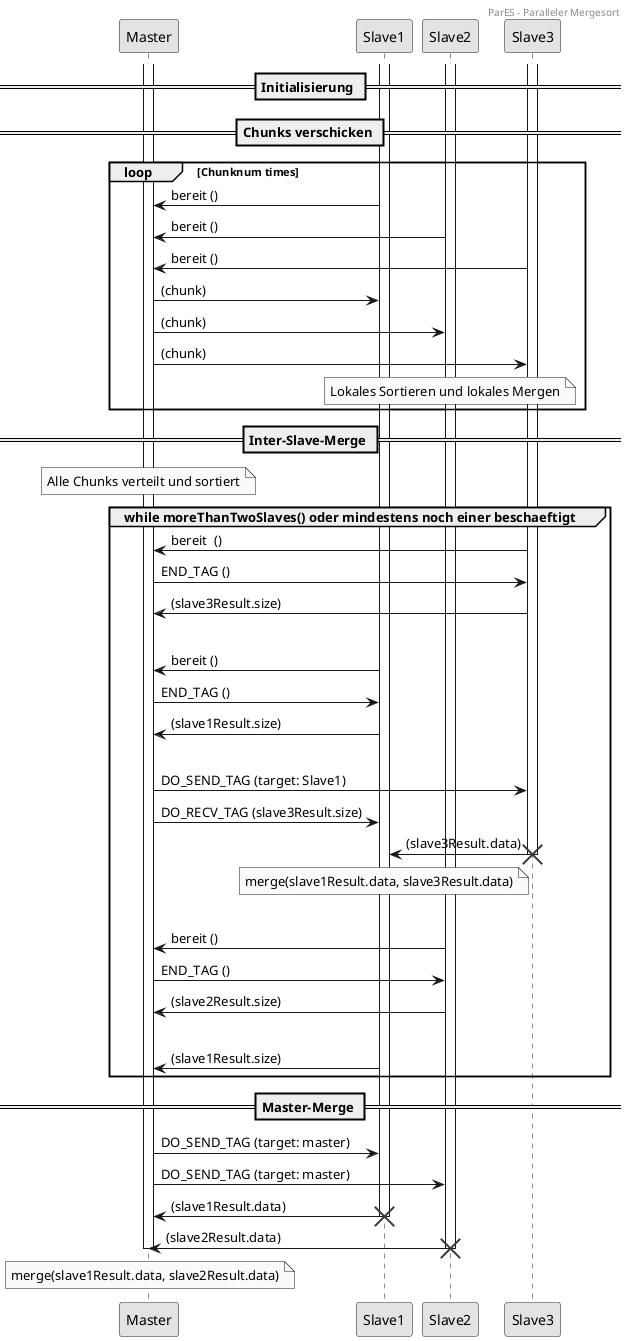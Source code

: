 ' -*- mode: plantuml -*-
' vim:filetype=plantuml



@startuml
    skinparam monochrome true
'    autonumber
    header ParES - Paralleler Mergesort
    participant Master

== Initialisierung ==
    activate Master
    activate Slave1
    activate Slave2
    activate Slave3

== Chunks verschicken ==

  loop Chunknum times
    Slave1 -> Master : bereit ()
    Slave2 -> Master : bereit ()
    Slave3 -> Master : bereit ()

    Master -> Slave1 : (chunk)
    Master -> Slave2 : (chunk) 
    Master -> Slave3 : (chunk) 

note over Slave2: Lokales Sortieren und lokales Mergen
  end


== Inter-Slave-Merge ==

note over Master: Alle Chunks verteilt und sortiert

group while moreThanTwoSlaves() oder mindestens noch einer beschaeftigt

'== END_TAG verschicken ==

    Slave3 -> Master : bereit  ()
    Master -> Slave3 : END_TAG () 
    Slave3 -> Master : (slave3Result.size)
|||
    Slave1 -> Master : bereit ()
    Master -> Slave1 : END_TAG ()
    Slave1 -> Master : (slave1Result.size)
|||
    Master -> Slave3 : DO_SEND_TAG (target: Slave1)
    Master -> Slave1 : DO_RECV_TAG (slave3Result.size)

    Slave3 -> Slave1 : (slave3Result.data)
    destroy Slave3

note over Slave1: merge(slave1Result.data, slave3Result.data)    
|||
    Slave2 -> Master : bereit ()
    Master -> Slave2 : END_TAG () 
    Slave2 -> Master : (slave2Result.size)
|||
    Slave1 -> Master : (slave1Result.size)
    

end

== Master-Merge ==

    Master -> Slave1 : DO_SEND_TAG (target: master)
    Master -> Slave2 : DO_SEND_TAG (target: master)
    
    Slave1 -> Master : (slave1Result.data)
    destroy Slave1

    Slave2 -> Master : (slave2Result.data)
    destroy Slave2

    note over Master: merge(slave1Result.data, slave2Result.data)    

    deactivate Master

@enduml
